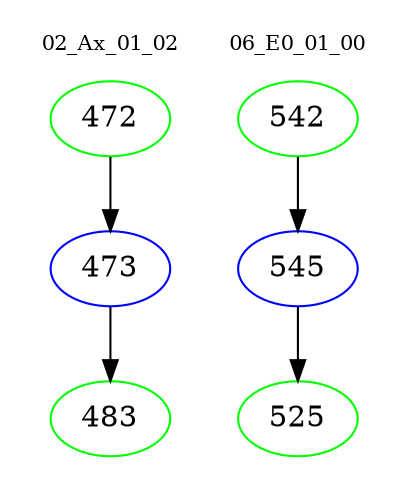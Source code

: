 digraph{
subgraph cluster_0 {
color = white
label = "02_Ax_01_02";
fontsize=10;
T0_472 [label="472", color="green"]
T0_472 -> T0_473 [color="black"]
T0_473 [label="473", color="blue"]
T0_473 -> T0_483 [color="black"]
T0_483 [label="483", color="green"]
}
subgraph cluster_1 {
color = white
label = "06_E0_01_00";
fontsize=10;
T1_542 [label="542", color="green"]
T1_542 -> T1_545 [color="black"]
T1_545 [label="545", color="blue"]
T1_545 -> T1_525 [color="black"]
T1_525 [label="525", color="green"]
}
}
